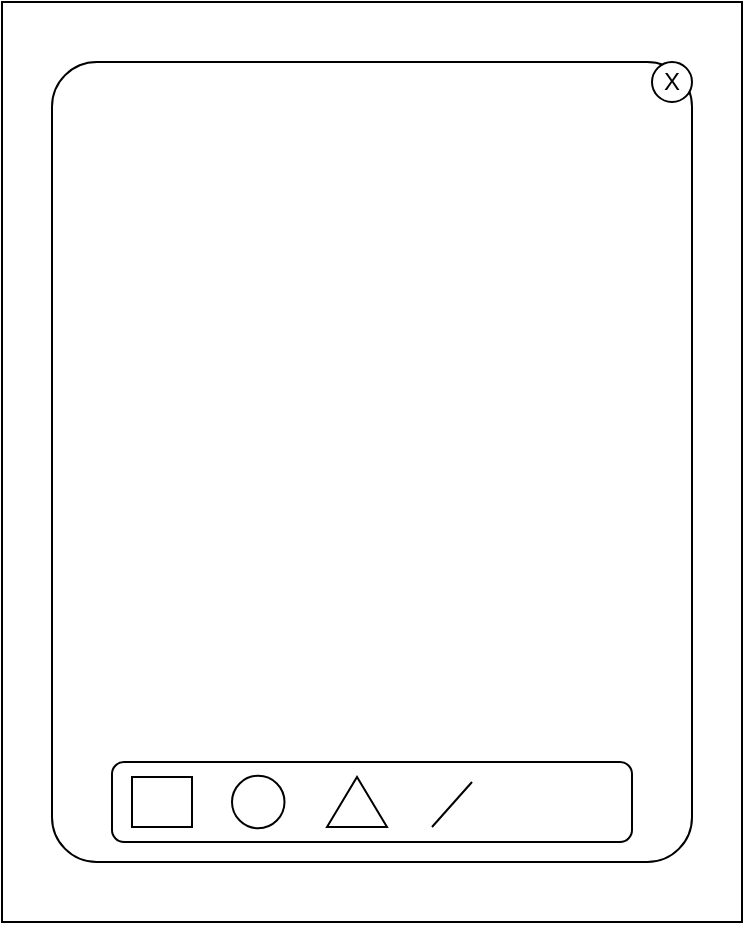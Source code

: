 <mxfile>
    <diagram id="o-zReuDmdKHvxnohKZQO" name="Page-1">
        <mxGraphModel dx="812" dy="623" grid="1" gridSize="10" guides="1" tooltips="1" connect="1" arrows="1" fold="1" page="1" pageScale="1" pageWidth="827" pageHeight="1169" math="0" shadow="0">
            <root>
                <mxCell id="0"/>
                <mxCell id="1" parent="0"/>
                <mxCell id="3" value="" style="rounded=0;whiteSpace=wrap;html=1;" vertex="1" parent="1">
                    <mxGeometry x="215" y="170" width="370" height="460" as="geometry"/>
                </mxCell>
                <mxCell id="2" value="" style="rounded=1;whiteSpace=wrap;html=1;arcSize=7;" vertex="1" parent="1">
                    <mxGeometry x="240" y="200" width="320" height="400" as="geometry"/>
                </mxCell>
                <mxCell id="4" value="" style="rounded=1;whiteSpace=wrap;html=1;" vertex="1" parent="1">
                    <mxGeometry x="270" y="550" width="260" height="40" as="geometry"/>
                </mxCell>
                <mxCell id="5" value="" style="rounded=0;whiteSpace=wrap;html=1;" vertex="1" parent="1">
                    <mxGeometry x="280" y="557.5" width="30" height="25" as="geometry"/>
                </mxCell>
                <mxCell id="6" value="" style="ellipse;whiteSpace=wrap;html=1;aspect=fixed;" vertex="1" parent="1">
                    <mxGeometry x="330" y="556.88" width="26.25" height="26.25" as="geometry"/>
                </mxCell>
                <mxCell id="7" value="" style="triangle;whiteSpace=wrap;html=1;rotation=-90;" vertex="1" parent="1">
                    <mxGeometry x="380" y="555.01" width="25" height="30" as="geometry"/>
                </mxCell>
                <mxCell id="8" value="" style="endArrow=none;html=1;" edge="1" parent="1">
                    <mxGeometry width="50" height="50" relative="1" as="geometry">
                        <mxPoint x="430" y="582.5" as="sourcePoint"/>
                        <mxPoint x="450" y="560" as="targetPoint"/>
                    </mxGeometry>
                </mxCell>
                <mxCell id="9" value="X" style="ellipse;whiteSpace=wrap;html=1;aspect=fixed;" vertex="1" parent="1">
                    <mxGeometry x="540" y="200" width="20" height="20" as="geometry"/>
                </mxCell>
            </root>
        </mxGraphModel>
    </diagram>
</mxfile>